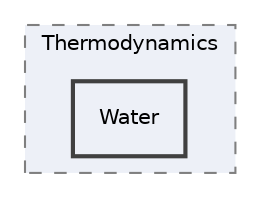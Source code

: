 digraph "Reaktoro/Thermodynamics/Water"
{
 // INTERACTIVE_SVG=YES
 // LATEX_PDF_SIZE
  edge [fontname="Helvetica",fontsize="10",labelfontname="Helvetica",labelfontsize="10"];
  node [fontname="Helvetica",fontsize="10",shape=record];
  compound=true
  subgraph clusterdir_7296c0b39377ecc378f507aad6499fa1 {
    graph [ bgcolor="#edf0f7", pencolor="grey50", style="filled,dashed,", label="Thermodynamics", fontname="Helvetica", fontsize="10", URL="dir_7296c0b39377ecc378f507aad6499fa1.html"]
  dir_b45bc4b01eb3b2529158727b9934f9bf [shape=box, label="Water", style="filled,bold,", fillcolor="#edf0f7", color="grey25", URL="dir_b45bc4b01eb3b2529158727b9934f9bf.html"];
  }
}
